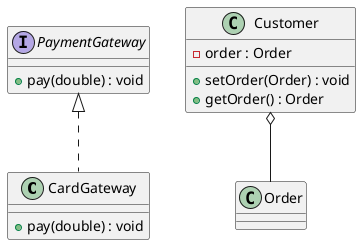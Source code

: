 @startuml
class CardGateway {
  + pay(double) : void
}
class Customer {
  - order : Order
  + setOrder(Order) : void
  + getOrder() : Order
}
class Order {
}
interface PaymentGateway {
  + pay(double) : void
}
PaymentGateway <|.. CardGateway
Customer o-- Order
@enduml
